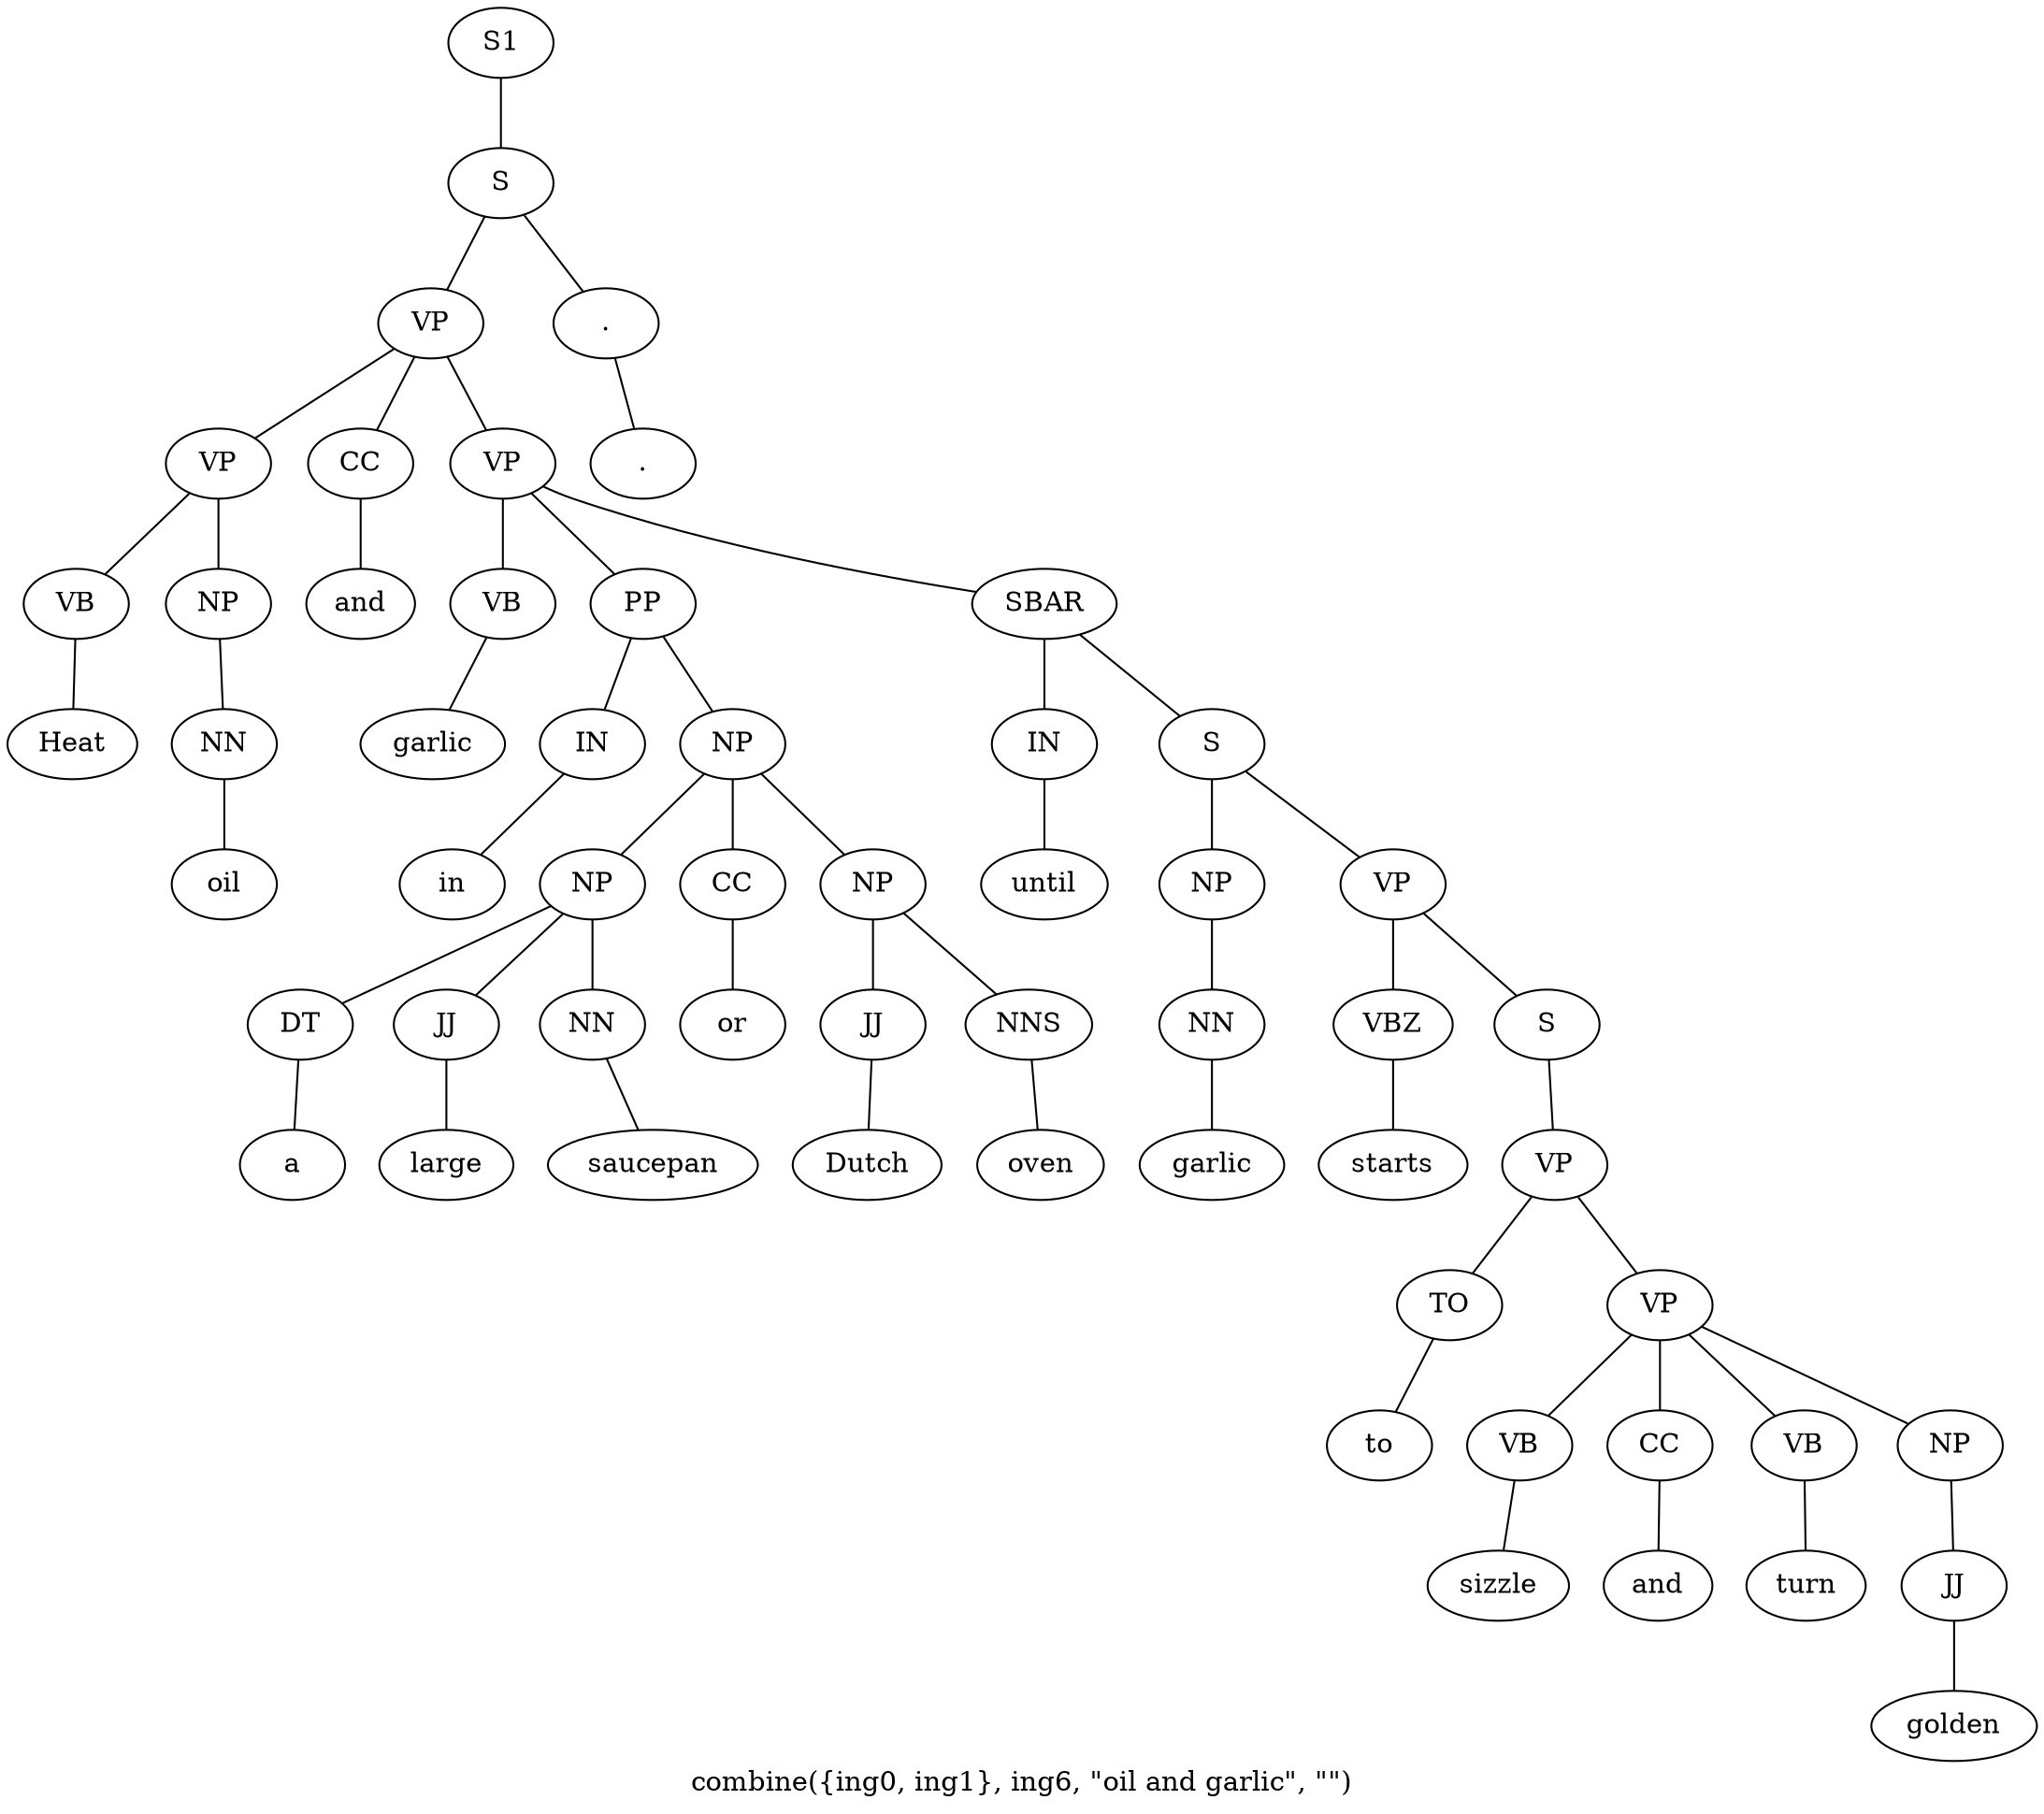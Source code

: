 graph SyntaxGraph {
	label = "combine({ing0, ing1}, ing6, \"oil and garlic\", \"\")";
	Node0 [label="S1"];
	Node1 [label="S"];
	Node2 [label="VP"];
	Node3 [label="VP"];
	Node4 [label="VB"];
	Node5 [label="Heat"];
	Node6 [label="NP"];
	Node7 [label="NN"];
	Node8 [label="oil"];
	Node9 [label="CC"];
	Node10 [label="and"];
	Node11 [label="VP"];
	Node12 [label="VB"];
	Node13 [label="garlic"];
	Node14 [label="PP"];
	Node15 [label="IN"];
	Node16 [label="in"];
	Node17 [label="NP"];
	Node18 [label="NP"];
	Node19 [label="DT"];
	Node20 [label="a"];
	Node21 [label="JJ"];
	Node22 [label="large"];
	Node23 [label="NN"];
	Node24 [label="saucepan"];
	Node25 [label="CC"];
	Node26 [label="or"];
	Node27 [label="NP"];
	Node28 [label="JJ"];
	Node29 [label="Dutch"];
	Node30 [label="NNS"];
	Node31 [label="oven"];
	Node32 [label="SBAR"];
	Node33 [label="IN"];
	Node34 [label="until"];
	Node35 [label="S"];
	Node36 [label="NP"];
	Node37 [label="NN"];
	Node38 [label="garlic"];
	Node39 [label="VP"];
	Node40 [label="VBZ"];
	Node41 [label="starts"];
	Node42 [label="S"];
	Node43 [label="VP"];
	Node44 [label="TO"];
	Node45 [label="to"];
	Node46 [label="VP"];
	Node47 [label="VB"];
	Node48 [label="sizzle"];
	Node49 [label="CC"];
	Node50 [label="and"];
	Node51 [label="VB"];
	Node52 [label="turn"];
	Node53 [label="NP"];
	Node54 [label="JJ"];
	Node55 [label="golden"];
	Node56 [label="."];
	Node57 [label="."];

	Node0 -- Node1;
	Node1 -- Node2;
	Node1 -- Node56;
	Node2 -- Node3;
	Node2 -- Node9;
	Node2 -- Node11;
	Node3 -- Node4;
	Node3 -- Node6;
	Node4 -- Node5;
	Node6 -- Node7;
	Node7 -- Node8;
	Node9 -- Node10;
	Node11 -- Node12;
	Node11 -- Node14;
	Node11 -- Node32;
	Node12 -- Node13;
	Node14 -- Node15;
	Node14 -- Node17;
	Node15 -- Node16;
	Node17 -- Node18;
	Node17 -- Node25;
	Node17 -- Node27;
	Node18 -- Node19;
	Node18 -- Node21;
	Node18 -- Node23;
	Node19 -- Node20;
	Node21 -- Node22;
	Node23 -- Node24;
	Node25 -- Node26;
	Node27 -- Node28;
	Node27 -- Node30;
	Node28 -- Node29;
	Node30 -- Node31;
	Node32 -- Node33;
	Node32 -- Node35;
	Node33 -- Node34;
	Node35 -- Node36;
	Node35 -- Node39;
	Node36 -- Node37;
	Node37 -- Node38;
	Node39 -- Node40;
	Node39 -- Node42;
	Node40 -- Node41;
	Node42 -- Node43;
	Node43 -- Node44;
	Node43 -- Node46;
	Node44 -- Node45;
	Node46 -- Node47;
	Node46 -- Node49;
	Node46 -- Node51;
	Node46 -- Node53;
	Node47 -- Node48;
	Node49 -- Node50;
	Node51 -- Node52;
	Node53 -- Node54;
	Node54 -- Node55;
	Node56 -- Node57;
}